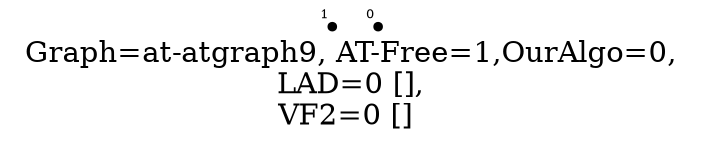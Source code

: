 /* Created by igraph 0.8.0-pre+0200568 */
graph {
  graph [
    label="Graph=at-atgraph9, AT-Free=1,OurAlgo=0,\nLAD=0 [],\nVF2=0 [] "
    labelloc=bottom
  ];
  0 [
    pos="0.000000,0.000000!"
    shape=point
    fontsize=6
    xlabel=1
  ];
  1 [
    pos="-0.100000,1.000000!"
    shape=point
    fontsize=6
    xlabel=0
  ];

}
